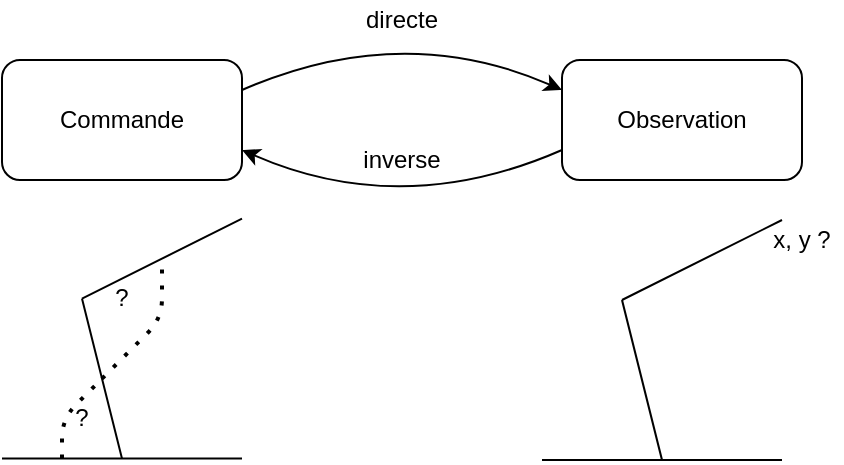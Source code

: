 <mxfile version="13.6.5" type="device"><diagram id="vjhzxITmvud61bEWLMfy" name="Page-1"><mxGraphModel dx="981" dy="523" grid="1" gridSize="10" guides="1" tooltips="1" connect="1" arrows="1" fold="1" page="1" pageScale="1" pageWidth="827" pageHeight="1169" math="0" shadow="0"><root><mxCell id="0"/><mxCell id="1" parent="0"/><mxCell id="98wXHGoUyrw9acwyh3Q5-1" value="Commande" style="rounded=1;whiteSpace=wrap;html=1;" vertex="1" parent="1"><mxGeometry x="80" y="40" width="120" height="60" as="geometry"/></mxCell><mxCell id="98wXHGoUyrw9acwyh3Q5-2" value="Observation" style="rounded=1;whiteSpace=wrap;html=1;" vertex="1" parent="1"><mxGeometry x="360" y="40" width="120" height="60" as="geometry"/></mxCell><mxCell id="98wXHGoUyrw9acwyh3Q5-4" value="" style="curved=1;endArrow=classic;html=1;exitX=1;exitY=0.25;exitDx=0;exitDy=0;entryX=0;entryY=0.25;entryDx=0;entryDy=0;" edge="1" parent="1" source="98wXHGoUyrw9acwyh3Q5-1" target="98wXHGoUyrw9acwyh3Q5-2"><mxGeometry width="50" height="50" relative="1" as="geometry"><mxPoint x="270" y="100" as="sourcePoint"/><mxPoint x="320" y="50" as="targetPoint"/><Array as="points"><mxPoint x="280" y="20"/></Array></mxGeometry></mxCell><mxCell id="98wXHGoUyrw9acwyh3Q5-5" value="" style="curved=1;endArrow=classic;html=1;exitX=0;exitY=0.75;exitDx=0;exitDy=0;entryX=1;entryY=0.75;entryDx=0;entryDy=0;" edge="1" parent="1" source="98wXHGoUyrw9acwyh3Q5-2" target="98wXHGoUyrw9acwyh3Q5-1"><mxGeometry width="50" height="50" relative="1" as="geometry"><mxPoint x="210" y="65" as="sourcePoint"/><mxPoint x="300" y="120" as="targetPoint"/><Array as="points"><mxPoint x="280" y="120"/></Array></mxGeometry></mxCell><mxCell id="98wXHGoUyrw9acwyh3Q5-6" value="directe" style="text;html=1;strokeColor=none;fillColor=none;align=center;verticalAlign=middle;whiteSpace=wrap;rounded=0;" vertex="1" parent="1"><mxGeometry x="260" y="10" width="40" height="20" as="geometry"/></mxCell><mxCell id="98wXHGoUyrw9acwyh3Q5-9" value="inverse" style="text;html=1;strokeColor=none;fillColor=none;align=center;verticalAlign=middle;whiteSpace=wrap;rounded=0;" vertex="1" parent="1"><mxGeometry x="260" y="80" width="40" height="20" as="geometry"/></mxCell><mxCell id="98wXHGoUyrw9acwyh3Q5-10" value="" style="endArrow=none;html=1;" edge="1" parent="1"><mxGeometry width="50" height="50" relative="1" as="geometry"><mxPoint x="80" y="239.31" as="sourcePoint"/><mxPoint x="200" y="239.31" as="targetPoint"/></mxGeometry></mxCell><mxCell id="98wXHGoUyrw9acwyh3Q5-12" value="" style="endArrow=none;html=1;" edge="1" parent="1"><mxGeometry width="50" height="50" relative="1" as="geometry"><mxPoint x="140" y="239.31" as="sourcePoint"/><mxPoint x="120" y="159.31" as="targetPoint"/></mxGeometry></mxCell><mxCell id="98wXHGoUyrw9acwyh3Q5-13" value="" style="endArrow=none;html=1;" edge="1" parent="1"><mxGeometry width="50" height="50" relative="1" as="geometry"><mxPoint x="120" y="159.31" as="sourcePoint"/><mxPoint x="200" y="119.31" as="targetPoint"/></mxGeometry></mxCell><mxCell id="98wXHGoUyrw9acwyh3Q5-15" value="" style="endArrow=none;dashed=1;html=1;dashPattern=1 3;strokeWidth=2;" edge="1" parent="1"><mxGeometry width="50" height="50" relative="1" as="geometry"><mxPoint x="110" y="239.31" as="sourcePoint"/><mxPoint x="130" y="199.31" as="targetPoint"/><Array as="points"><mxPoint x="110" y="219.31"/></Array></mxGeometry></mxCell><mxCell id="98wXHGoUyrw9acwyh3Q5-16" value="" style="endArrow=none;dashed=1;html=1;dashPattern=1 3;strokeWidth=2;" edge="1" parent="1"><mxGeometry width="50" height="50" relative="1" as="geometry"><mxPoint x="130" y="199.31" as="sourcePoint"/><mxPoint x="160" y="139.31" as="targetPoint"/><Array as="points"><mxPoint x="160" y="169.31"/></Array></mxGeometry></mxCell><mxCell id="98wXHGoUyrw9acwyh3Q5-17" value="?" style="text;html=1;strokeColor=none;fillColor=none;align=center;verticalAlign=middle;whiteSpace=wrap;rounded=0;" vertex="1" parent="1"><mxGeometry x="100" y="209.31" width="40" height="20" as="geometry"/></mxCell><mxCell id="98wXHGoUyrw9acwyh3Q5-18" value="?" style="text;html=1;strokeColor=none;fillColor=none;align=center;verticalAlign=middle;whiteSpace=wrap;rounded=0;" vertex="1" parent="1"><mxGeometry x="120" y="149.31" width="40" height="20" as="geometry"/></mxCell><mxCell id="98wXHGoUyrw9acwyh3Q5-19" value="" style="endArrow=none;html=1;" edge="1" parent="1"><mxGeometry width="50" height="50" relative="1" as="geometry"><mxPoint x="350" y="240" as="sourcePoint"/><mxPoint x="470" y="240" as="targetPoint"/></mxGeometry></mxCell><mxCell id="98wXHGoUyrw9acwyh3Q5-20" value="" style="endArrow=none;html=1;" edge="1" parent="1"><mxGeometry width="50" height="50" relative="1" as="geometry"><mxPoint x="410" y="240" as="sourcePoint"/><mxPoint x="390" y="160" as="targetPoint"/></mxGeometry></mxCell><mxCell id="98wXHGoUyrw9acwyh3Q5-21" value="" style="endArrow=none;html=1;" edge="1" parent="1"><mxGeometry width="50" height="50" relative="1" as="geometry"><mxPoint x="390" y="160" as="sourcePoint"/><mxPoint x="470" y="120" as="targetPoint"/></mxGeometry></mxCell><mxCell id="98wXHGoUyrw9acwyh3Q5-26" value="x, y ?" style="text;html=1;strokeColor=none;fillColor=none;align=center;verticalAlign=middle;whiteSpace=wrap;rounded=0;" vertex="1" parent="1"><mxGeometry x="460" y="120" width="40" height="20" as="geometry"/></mxCell></root></mxGraphModel></diagram></mxfile>
